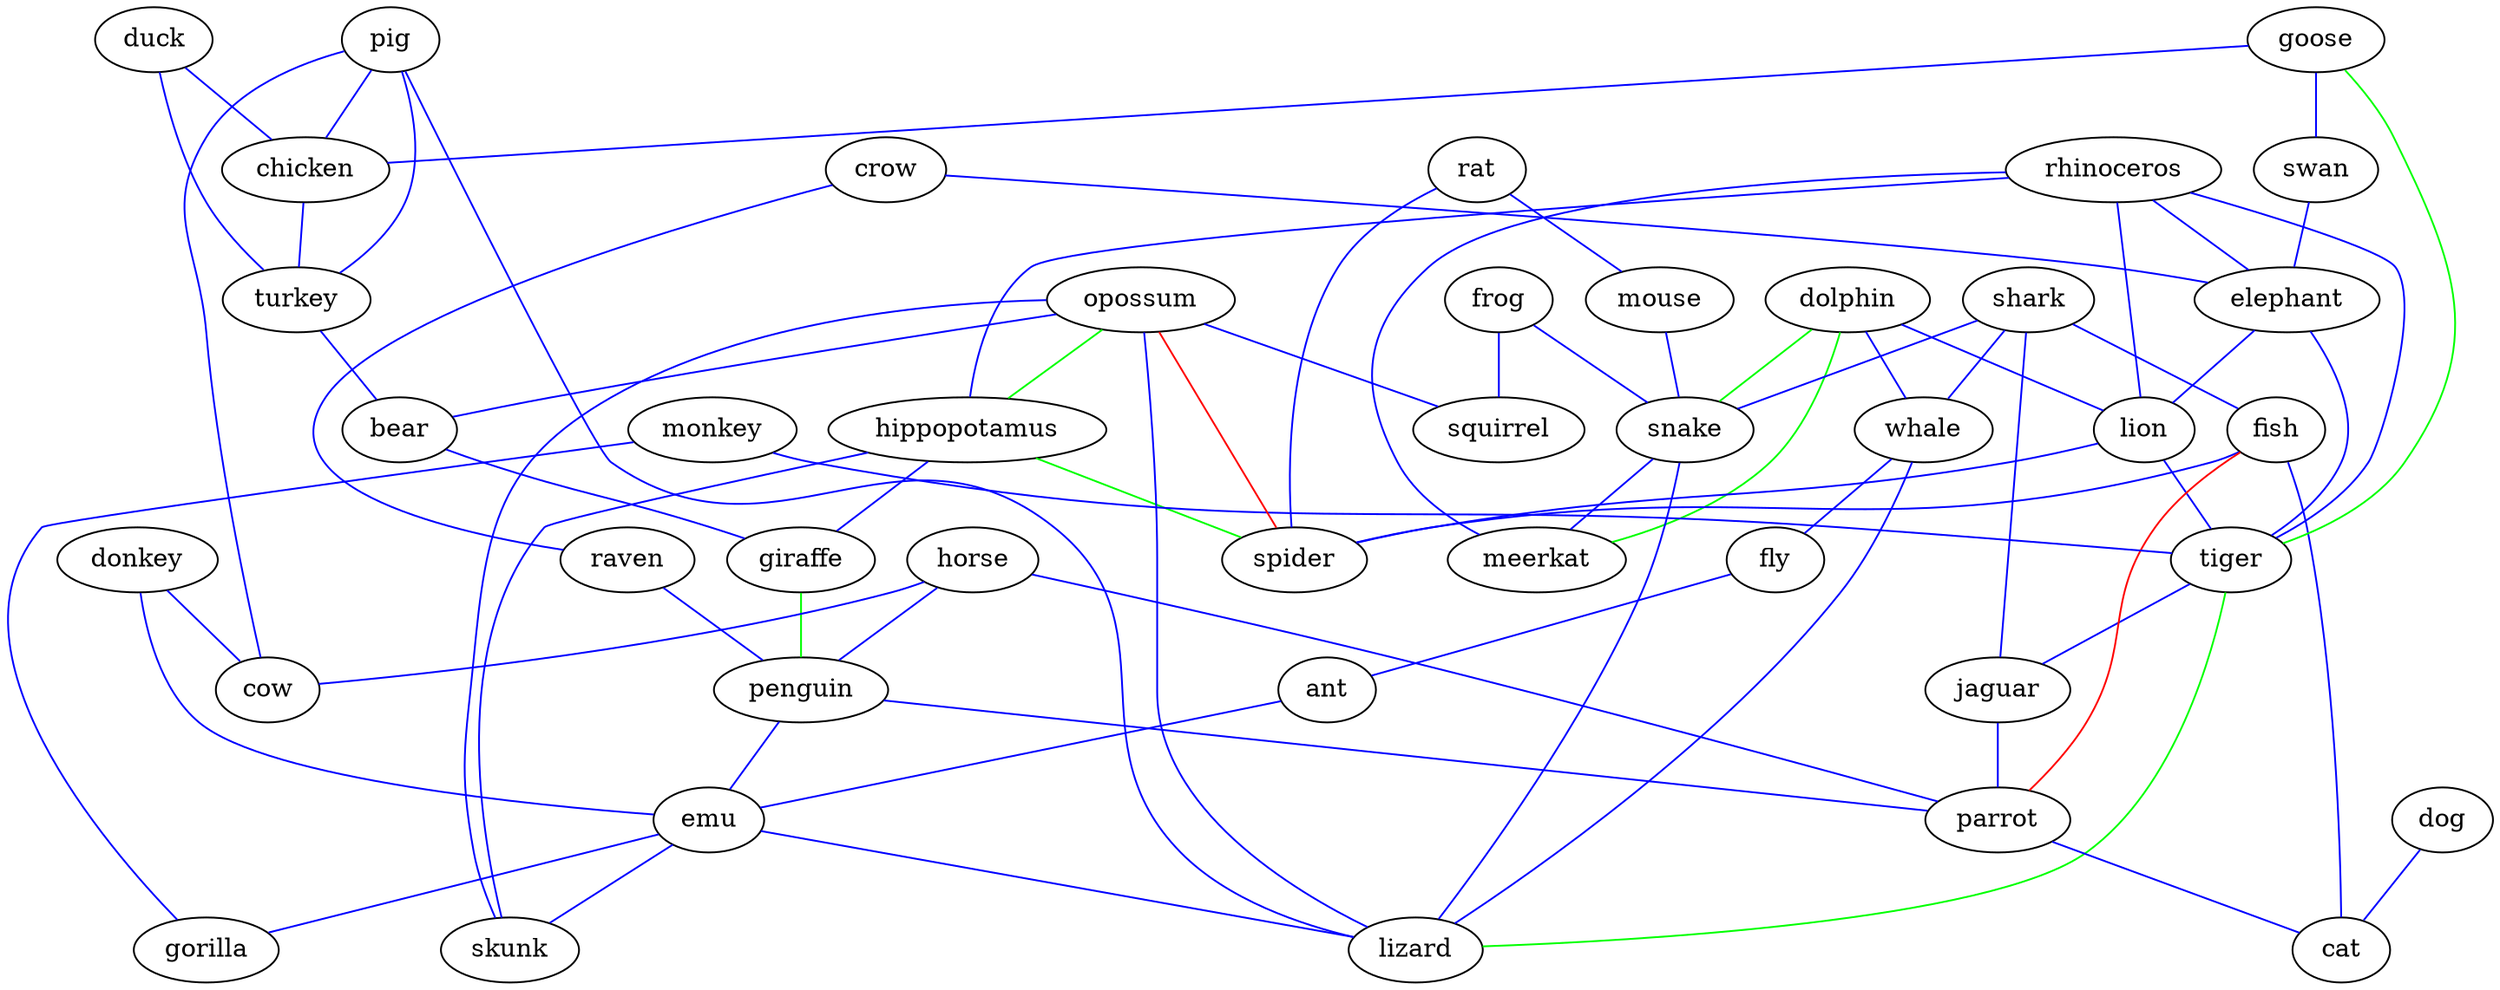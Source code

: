 strict graph { ant -- emu [weight=1,color=blue]; bear -- giraffe [weight=1,color=blue]; chicken -- turkey [weight=1,color=blue]; crow -- elephant [weight=1,color=blue]; crow -- raven [weight=1,color=blue]; dog -- cat [weight=1,color=blue]; dolphin -- lion [weight=1,color=blue]; dolphin -- whale [weight=1,color=blue]; donkey -- cow [weight=1,color=blue]; donkey -- emu [weight=1,color=blue]; duck -- chicken [weight=1,color=blue]; duck -- turkey [weight=1,color=blue]; elephant -- lion [weight=1,color=blue]; elephant -- tiger [weight=1,color=blue]; emu -- gorilla [weight=1,color=blue]; emu -- lizard [weight=1,color=blue]; emu -- skunk [weight=1,color=blue]; fish -- cat [weight=1,color=blue]; fish -- spider [weight=1,color=blue]; fly -- ant [weight=1,color=blue]; frog -- snake [weight=1,color=blue]; frog -- squirrel [weight=1,color=blue]; goose -- chicken [weight=1,color=blue]; goose -- swan [weight=1,color=blue]; hippopotamus -- giraffe [weight=1,color=blue]; hippopotamus -- skunk [weight=1,color=blue]; horse -- cow [weight=1,color=blue]; horse -- parrot [weight=1,color=blue]; horse -- penguin [weight=1,color=blue]; jaguar -- parrot [weight=1,color=blue]; lion -- spider [weight=1,color=blue]; lion -- tiger [weight=1,color=blue]; monkey -- gorilla [weight=1,color=blue]; monkey -- tiger [weight=1,color=blue]; mouse -- snake [weight=1,color=blue]; opossum -- bear [weight=1,color=blue]; opossum -- lizard [weight=1,color=blue]; opossum -- skunk [weight=1,color=blue]; opossum -- squirrel [weight=1,color=blue]; parrot -- cat [weight=1,color=blue]; penguin -- emu [weight=1,color=blue]; penguin -- parrot [weight=1,color=blue]; pig -- chicken [weight=1,color=blue]; pig -- cow [weight=1,color=blue]; pig -- lizard [weight=1,color=blue]; pig -- turkey [weight=1,color=blue]; rat -- mouse [weight=1,color=blue]; rat -- spider [weight=1,color=blue]; raven -- penguin [weight=1,color=blue]; rhinoceros -- elephant [weight=1,color=blue]; rhinoceros -- hippopotamus [weight=1,color=blue]; rhinoceros -- lion [weight=1,color=blue]; rhinoceros -- meerkat [weight=1,color=blue]; rhinoceros -- tiger [weight=1,color=blue]; shark -- fish [weight=1,color=blue]; shark -- jaguar [weight=1,color=blue]; shark -- snake [weight=1,color=blue]; shark -- whale [weight=1,color=blue]; snake -- lizard [weight=1,color=blue]; snake -- meerkat [weight=1,color=blue]; swan -- elephant [weight=1,color=blue]; tiger -- jaguar [weight=1,color=blue]; turkey -- bear [weight=1,color=blue]; whale -- fly [weight=1,color=blue]; whale -- lizard [weight=1,color=blue]; fish -- parrot [weight=1,color=red]; opossum -- spider [weight=1,color=red]; dolphin -- meerkat [weight=1,color=green]; dolphin -- snake [weight=1,color=green]; giraffe -- penguin [weight=1,color=green]; goose -- tiger [weight=1,color=green]; hippopotamus -- spider [weight=1,color=green]; opossum -- hippopotamus [weight=1,color=green]; tiger -- lizard [weight=1,color=green]; }
